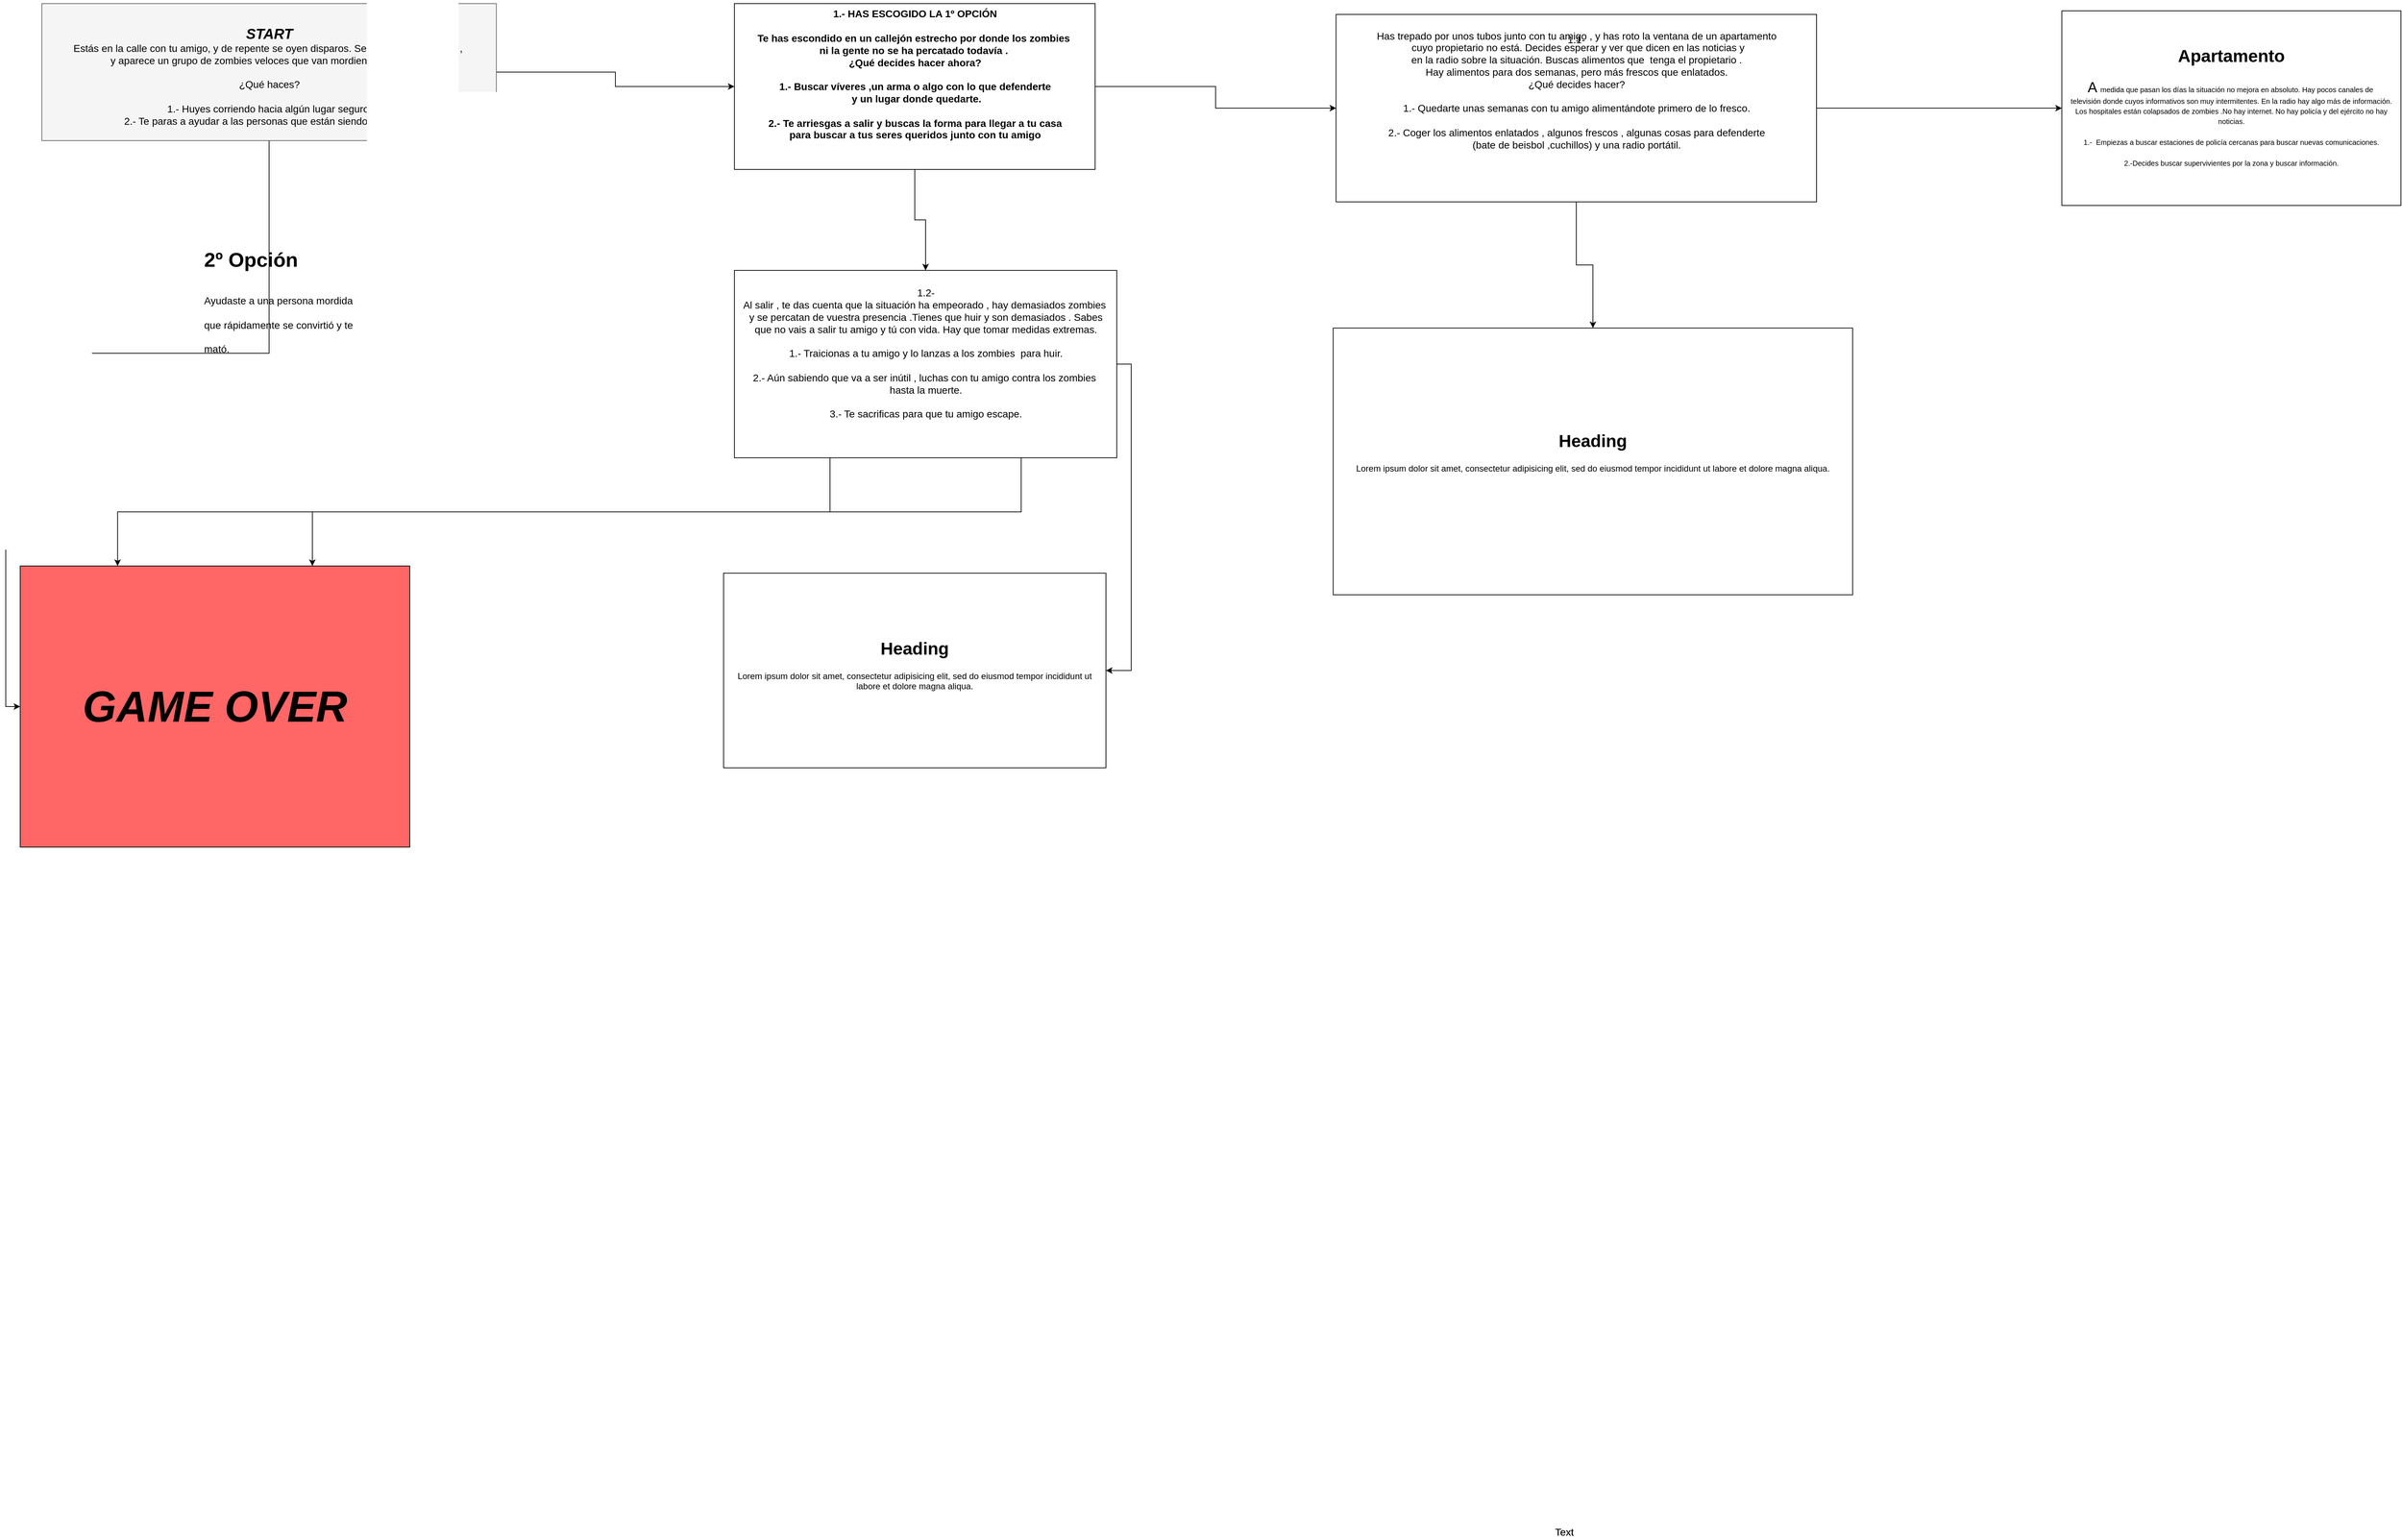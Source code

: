 <mxfile version="13.9.2" type="github">
  <diagram id="TumvB3jtfq2kJoedRNaW" name="Page-1">
    <mxGraphModel dx="1848" dy="567" grid="1" gridSize="10" guides="1" tooltips="1" connect="1" arrows="1" fold="1" page="1" pageScale="1" pageWidth="827" pageHeight="1169" math="0" shadow="0">
      <root>
        <mxCell id="0" />
        <mxCell id="1" parent="0" />
        <mxCell id="l0OJAWfN0QNwZ4EXdsEu-7" style="edgeStyle=orthogonalEdgeStyle;rounded=0;orthogonalLoop=1;jettySize=auto;html=1;exitX=1;exitY=0.5;exitDx=0;exitDy=0;entryX=0;entryY=0.5;entryDx=0;entryDy=0;fontSize=14;" parent="1" source="l0OJAWfN0QNwZ4EXdsEu-1" target="l0OJAWfN0QNwZ4EXdsEu-4" edge="1">
          <mxGeometry relative="1" as="geometry" />
        </mxCell>
        <mxCell id="l0OJAWfN0QNwZ4EXdsEu-21" style="edgeStyle=orthogonalEdgeStyle;rounded=0;orthogonalLoop=1;jettySize=auto;html=1;exitX=0.5;exitY=1;exitDx=0;exitDy=0;entryX=0;entryY=0.5;entryDx=0;entryDy=0;fontSize=14;" parent="1" source="l0OJAWfN0QNwZ4EXdsEu-1" target="l0OJAWfN0QNwZ4EXdsEu-18" edge="1">
          <mxGeometry relative="1" as="geometry" />
        </mxCell>
        <mxCell id="l0OJAWfN0QNwZ4EXdsEu-1" value="" style="rounded=0;whiteSpace=wrap;html=1;fillColor=#f5f5f5;strokeColor=#666666;fontColor=#333333;fontFamily=Lucida Caligraphy;fontSize=14;" parent="1" vertex="1">
          <mxGeometry x="-140" y="30" width="630" height="190" as="geometry" />
        </mxCell>
        <mxCell id="l0OJAWfN0QNwZ4EXdsEu-2" value="&lt;div style=&quot;font-size: 20px&quot;&gt;&lt;i&gt;&lt;b&gt;START&lt;/b&gt;&lt;/i&gt;&lt;/div&gt;&lt;div&gt;Estás en la calle con tu amigo, y de repente se oyen disparos. Se oyen muchos gritos ,&amp;nbsp;&lt;/div&gt;&lt;div&gt;y aparece un grupo de zombies veloces que van mordiendo a la gente.&lt;/div&gt;&lt;div&gt;&lt;br&gt;&lt;/div&gt;&lt;div&gt;¿Qué haces?&lt;/div&gt;&lt;div&gt;&lt;br&gt;&lt;/div&gt;&lt;div&gt;1.- Huyes corriendo hacia algún lugar seguro.&lt;/div&gt;&lt;div&gt;2.- Te paras a ayudar a las personas que están siendo mordidas.&lt;/div&gt;" style="text;html=1;resizable=0;autosize=1;align=center;verticalAlign=middle;points=[];fillColor=none;strokeColor=none;rounded=0;fontSize=14;" parent="1" vertex="1">
          <mxGeometry x="-105" y="60" width="560" height="140" as="geometry" />
        </mxCell>
        <mxCell id="l0OJAWfN0QNwZ4EXdsEu-16" style="edgeStyle=orthogonalEdgeStyle;rounded=0;orthogonalLoop=1;jettySize=auto;html=1;exitX=1;exitY=0.5;exitDx=0;exitDy=0;fontSize=14;" parent="1" source="l0OJAWfN0QNwZ4EXdsEu-4" target="l0OJAWfN0QNwZ4EXdsEu-12" edge="1">
          <mxGeometry relative="1" as="geometry" />
        </mxCell>
        <mxCell id="uLf2W3OkuAJnaL3Q7dk--6" style="edgeStyle=orthogonalEdgeStyle;rounded=0;orthogonalLoop=1;jettySize=auto;html=1;exitX=0.5;exitY=1;exitDx=0;exitDy=0;entryX=0.5;entryY=0;entryDx=0;entryDy=0;" edge="1" parent="1" source="l0OJAWfN0QNwZ4EXdsEu-4" target="l0OJAWfN0QNwZ4EXdsEu-14">
          <mxGeometry relative="1" as="geometry" />
        </mxCell>
        <mxCell id="l0OJAWfN0QNwZ4EXdsEu-4" value="" style="rounded=0;whiteSpace=wrap;html=1;fontSize=14;" parent="1" vertex="1">
          <mxGeometry x="820" y="30" width="500" height="230" as="geometry" />
        </mxCell>
        <mxCell id="l0OJAWfN0QNwZ4EXdsEu-6" value="&lt;b&gt;1.- HAS ESCOGIDO LA 1º OPCIÓN&lt;br&gt;&lt;br&gt;Te has escondido en un callejón estrecho por donde los zombies&amp;nbsp;&lt;br&gt;ni la gente no se ha percatado todavía .&amp;nbsp;&lt;br&gt;¿Qué decides hacer ahora?&lt;br&gt;&lt;br&gt;1.- Buscar víveres ,un arma o algo con lo que defenderte&lt;br&gt;&amp;nbsp;y un lugar donde quedarte.&lt;br&gt;&lt;br&gt;2.- Te arriesgas a salir y buscas la forma para llegar a tu casa&lt;br&gt;para buscar a tus seres queridos junto con tu amigo&lt;br&gt;&lt;br&gt;&lt;br&gt;&lt;/b&gt;" style="text;html=1;resizable=0;autosize=1;align=center;verticalAlign=middle;points=[];fillColor=none;strokeColor=none;rounded=0;fontSize=14;" parent="1" vertex="1">
          <mxGeometry x="845" y="30" width="450" height="230" as="geometry" />
        </mxCell>
        <mxCell id="uLf2W3OkuAJnaL3Q7dk--7" style="edgeStyle=orthogonalEdgeStyle;rounded=0;orthogonalLoop=1;jettySize=auto;html=1;entryX=0;entryY=0.5;entryDx=0;entryDy=0;" edge="1" parent="1" source="l0OJAWfN0QNwZ4EXdsEu-12" target="8rFJarjfxFBORZC3riLU-4">
          <mxGeometry relative="1" as="geometry" />
        </mxCell>
        <mxCell id="uLf2W3OkuAJnaL3Q7dk--9" style="edgeStyle=orthogonalEdgeStyle;rounded=0;orthogonalLoop=1;jettySize=auto;html=1;entryX=0.5;entryY=0;entryDx=0;entryDy=0;" edge="1" parent="1" source="l0OJAWfN0QNwZ4EXdsEu-12" target="uLf2W3OkuAJnaL3Q7dk--8">
          <mxGeometry relative="1" as="geometry" />
        </mxCell>
        <mxCell id="l0OJAWfN0QNwZ4EXdsEu-12" value="" style="rounded=0;whiteSpace=wrap;html=1;fontSize=14;" parent="1" vertex="1">
          <mxGeometry x="1654" y="45" width="666" height="260" as="geometry" />
        </mxCell>
        <mxCell id="l0OJAWfN0QNwZ4EXdsEu-13" value="Has trepado por unos tubos junto con tu amigo , y has roto la ventana de un apartamento&lt;br&gt;&amp;nbsp;cuyo propietario no está. Decides esperar y ver que dicen en las noticias y &lt;br&gt;en la radio sobre la&amp;nbsp;situación. Buscas alimentos que&amp;nbsp; tenga el propietario .&lt;br&gt;Hay alimentos para dos semanas, pero más frescos que enlatados.&lt;br&gt;¿Qué decides hacer?&lt;br&gt;&lt;br&gt;1.- Quedarte unas semanas con tu amigo alimentándote primero de lo fresco.&lt;br&gt;&lt;br&gt;2.- Coger los alimentos enlatados , algunos frescos , algunas cosas para defenderte&lt;br&gt;(bate de beisbol ,cuchillos) y una radio portátil.&lt;br&gt;" style="text;html=1;resizable=0;autosize=1;align=center;verticalAlign=middle;points=[];fillColor=none;strokeColor=none;rounded=0;fontSize=14;" parent="1" vertex="1">
          <mxGeometry x="1702" y="60" width="570" height="180" as="geometry" />
        </mxCell>
        <mxCell id="l0OJAWfN0QNwZ4EXdsEu-22" style="edgeStyle=orthogonalEdgeStyle;rounded=0;orthogonalLoop=1;jettySize=auto;html=1;exitX=0.25;exitY=1;exitDx=0;exitDy=0;entryX=0.25;entryY=0;entryDx=0;entryDy=0;fontSize=14;" parent="1" source="l0OJAWfN0QNwZ4EXdsEu-14" target="l0OJAWfN0QNwZ4EXdsEu-18" edge="1">
          <mxGeometry relative="1" as="geometry" />
        </mxCell>
        <mxCell id="l0OJAWfN0QNwZ4EXdsEu-23" style="edgeStyle=orthogonalEdgeStyle;rounded=0;orthogonalLoop=1;jettySize=auto;html=1;exitX=0.75;exitY=1;exitDx=0;exitDy=0;entryX=0.75;entryY=0;entryDx=0;entryDy=0;fontSize=14;" parent="1" source="l0OJAWfN0QNwZ4EXdsEu-14" target="l0OJAWfN0QNwZ4EXdsEu-18" edge="1">
          <mxGeometry relative="1" as="geometry" />
        </mxCell>
        <mxCell id="uLf2W3OkuAJnaL3Q7dk--5" style="edgeStyle=orthogonalEdgeStyle;rounded=0;orthogonalLoop=1;jettySize=auto;html=1;exitX=1;exitY=0.5;exitDx=0;exitDy=0;entryX=1;entryY=0.5;entryDx=0;entryDy=0;" edge="1" parent="1" source="l0OJAWfN0QNwZ4EXdsEu-14" target="8rFJarjfxFBORZC3riLU-1">
          <mxGeometry relative="1" as="geometry" />
        </mxCell>
        <mxCell id="l0OJAWfN0QNwZ4EXdsEu-14" value="" style="rounded=0;whiteSpace=wrap;html=1;fontSize=14;" parent="1" vertex="1">
          <mxGeometry x="820" y="400" width="530" height="260" as="geometry" />
        </mxCell>
        <mxCell id="l0OJAWfN0QNwZ4EXdsEu-15" value="1.2-&lt;br&gt;Al salir , te das cuenta que la situación ha empeorado , hay demasiados zombies&amp;nbsp;&lt;br&gt;y se percatan de vuestra presencia .Tienes que huir y son demasiados . Sabes&lt;br&gt;que no vais a salir tu amigo y tú con vida. Hay que tomar medidas extremas.&lt;br&gt;&lt;br&gt;1.- Traicionas a tu amigo y lo lanzas a los zombies&amp;nbsp; para huir.&lt;br&gt;&lt;br&gt;2.- Aún sabiendo que va a ser inútil , luchas con tu amigo contra los zombies&amp;nbsp;&lt;br&gt;hasta la muerte.&lt;br&gt;&lt;br&gt;3.- Te sacrificas para que tu amigo escape." style="text;html=1;resizable=0;autosize=1;align=center;verticalAlign=middle;points=[];fillColor=none;strokeColor=none;rounded=0;fontSize=14;" parent="1" vertex="1">
          <mxGeometry x="825" y="420" width="520" height="190" as="geometry" />
        </mxCell>
        <mxCell id="l0OJAWfN0QNwZ4EXdsEu-18" value="&lt;font size=&quot;1&quot;&gt;&lt;b&gt;&lt;i style=&quot;font-size: 60px&quot;&gt;GAME OVER&lt;/i&gt;&lt;/b&gt;&lt;/font&gt;" style="rounded=0;whiteSpace=wrap;html=1;fontSize=14;labelBackgroundColor=none;fillColor=#FF6666;" parent="1" vertex="1">
          <mxGeometry x="-170" y="810" width="540" height="390" as="geometry" />
        </mxCell>
        <mxCell id="l0OJAWfN0QNwZ4EXdsEu-19" value="Text" style="text;html=1;resizable=0;autosize=1;align=center;verticalAlign=middle;points=[];fillColor=none;strokeColor=none;rounded=0;fontSize=14;" parent="1" vertex="1">
          <mxGeometry x="1950" y="2140" width="40" height="20" as="geometry" />
        </mxCell>
        <mxCell id="l0OJAWfN0QNwZ4EXdsEu-20" value="Text" style="text;html=1;resizable=0;autosize=1;align=center;verticalAlign=middle;points=[];fillColor=none;strokeColor=none;rounded=0;fontSize=14;" parent="1" vertex="1">
          <mxGeometry x="1950" y="2140" width="40" height="20" as="geometry" />
        </mxCell>
        <mxCell id="l0OJAWfN0QNwZ4EXdsEu-24" value="&lt;h1&gt;&lt;span&gt;2º Opción&lt;/span&gt;&lt;/h1&gt;&lt;h1&gt;&lt;span style=&quot;font-size: 14px ; font-weight: normal&quot;&gt;Ayudaste a una persona mordida que rápidamente se convirtió y te mató.&lt;/span&gt;&lt;br&gt;&lt;/h1&gt;" style="text;html=1;strokeColor=none;fillColor=none;spacing=5;spacingTop=-20;whiteSpace=wrap;overflow=hidden;rounded=0;labelBackgroundColor=none;fontSize=14;" parent="1" vertex="1">
          <mxGeometry x="80" y="360" width="230" height="160" as="geometry" />
        </mxCell>
        <mxCell id="l0OJAWfN0QNwZ4EXdsEu-26" value="1.1-" style="text;html=1;strokeColor=none;fillColor=none;align=center;verticalAlign=middle;whiteSpace=wrap;rounded=0;labelBackgroundColor=none;fontSize=14;" parent="1" vertex="1">
          <mxGeometry x="1967" y="70" width="40" height="20" as="geometry" />
        </mxCell>
        <mxCell id="8rFJarjfxFBORZC3riLU-1" value="" style="rounded=0;whiteSpace=wrap;html=1;" parent="1" vertex="1">
          <mxGeometry x="805" y="820" width="530" height="270" as="geometry" />
        </mxCell>
        <mxCell id="8rFJarjfxFBORZC3riLU-2" value="&lt;h1&gt;Heading&lt;/h1&gt;&lt;p&gt;Lorem ipsum dolor sit amet, consectetur adipisicing elit, sed do eiusmod tempor incididunt ut labore et dolore magna aliqua.&lt;/p&gt;" style="text;html=1;strokeColor=none;fillColor=none;spacing=5;spacingTop=-20;whiteSpace=wrap;overflow=hidden;rounded=0;align=center;verticalAlign=middle;" parent="1" vertex="1">
          <mxGeometry x="815" y="830" width="510" height="250" as="geometry" />
        </mxCell>
        <mxCell id="8rFJarjfxFBORZC3riLU-3" value="" style="rounded=0;whiteSpace=wrap;html=1;align=center;" parent="1" vertex="1">
          <mxGeometry x="2660" y="40" width="470" height="270" as="geometry" />
        </mxCell>
        <mxCell id="8rFJarjfxFBORZC3riLU-4" value="&lt;h1&gt;Apartamento&lt;/h1&gt;&lt;div&gt;&lt;span style=&quot;font-size: 20px&quot;&gt;A &lt;/span&gt;&lt;font size=&quot;1&quot;&gt;medida que pasan los días la situación no mejora en absoluto. Hay pocos canales de&amp;nbsp;&lt;/font&gt;&lt;/div&gt;&lt;div&gt;&lt;font size=&quot;1&quot;&gt;televisión donde cuyos informativos son muy intermitentes. En la radio hay algo más de información.&lt;/font&gt;&lt;/div&gt;&lt;div&gt;&lt;font size=&quot;1&quot;&gt;Los hospitales están colapsados de zombies .No hay internet. No hay policía y del ejército no hay noticias.&lt;/font&gt;&lt;/div&gt;&lt;div&gt;&lt;font size=&quot;1&quot;&gt;&lt;br&gt;&lt;/font&gt;&lt;/div&gt;&lt;div&gt;&lt;font size=&quot;1&quot;&gt;1.-&amp;nbsp; Empiezas a buscar estaciones de policía cercanas para buscar nuevas comunicaciones.&lt;/font&gt;&lt;/div&gt;&lt;div&gt;&lt;font size=&quot;1&quot;&gt;&lt;br&gt;&lt;/font&gt;&lt;/div&gt;&lt;div&gt;&lt;font size=&quot;1&quot;&gt;2.-Decides buscar supervivientes por la zona y buscar información.&lt;/font&gt;&lt;/div&gt;" style="text;html=1;strokeColor=none;fillColor=none;spacing=5;spacingTop=-20;whiteSpace=wrap;overflow=hidden;rounded=0;align=center;verticalAlign=middle;" parent="1" vertex="1">
          <mxGeometry x="2660" y="40" width="470" height="270" as="geometry" />
        </mxCell>
        <mxCell id="uLf2W3OkuAJnaL3Q7dk--8" value="" style="rounded=0;whiteSpace=wrap;html=1;" vertex="1" parent="1">
          <mxGeometry x="1650" y="480" width="720" height="370" as="geometry" />
        </mxCell>
        <mxCell id="uLf2W3OkuAJnaL3Q7dk--10" value="&lt;h1&gt;Heading&lt;/h1&gt;&lt;p&gt;Lorem ipsum dolor sit amet, consectetur adipisicing elit, sed do eiusmod tempor incididunt ut labore et dolore magna aliqua.&lt;/p&gt;" style="text;html=1;strokeColor=none;fillColor=none;spacing=5;spacingTop=-20;whiteSpace=wrap;overflow=hidden;rounded=0;align=center;verticalAlign=middle;" vertex="1" parent="1">
          <mxGeometry x="1650" y="480" width="720" height="360" as="geometry" />
        </mxCell>
      </root>
    </mxGraphModel>
  </diagram>
</mxfile>
